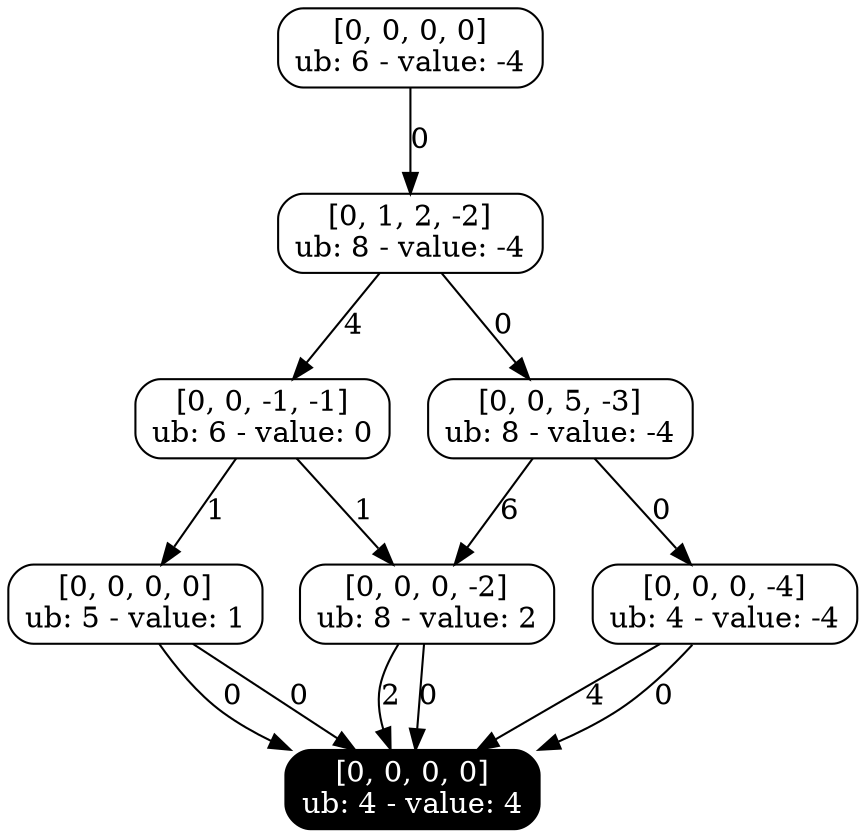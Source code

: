 Digraph exact{
835648992 [label="[0, 0, 0, 0]
ub: 6 - value: -4", style=rounded, shape=rectangle, tooltip="Exact node"];
1368884364 [label="[0, 1, 2, -2]
ub: 8 - value: -4", style=rounded, shape=rectangle, tooltip="Exact node"];
835648992 -> 1368884364 [label=0, tooltip="Decision: assign 0 to var 0"];
401625763 [label="[0, 0, -1, -1]
ub: 6 - value: 0", style=rounded, shape=rectangle, tooltip="Exact node"];
1368884364 -> 401625763 [label=4, tooltip="Decision: assign 1 to var 1"];
772777427 [label="[0, 0, 5, -3]
ub: 8 - value: -4", style=rounded, shape=rectangle, tooltip="Exact node"];
1368884364 -> 772777427 [label=0, tooltip="Decision: assign 0 to var 1"];
1029991479 [label="[0, 0, 0, -2]
ub: 8 - value: 2", style=rounded, shape=rectangle, tooltip="Exact node"];
401625763 -> 1029991479 [label=1, tooltip="Decision: assign 0 to var 2"];
772777427 -> 1029991479 [label=6, tooltip="Decision: assign 1 to var 2"];
1104106489 [label="[0, 0, 0, -4]
ub: 4 - value: -4", style=rounded, shape=rectangle, tooltip="Exact node"];
772777427 -> 1104106489 [label=0, tooltip="Decision: assign 0 to var 2"];
94438417 [label="[0, 0, 0, 0]
ub: 5 - value: 1", style=rounded, shape=rectangle, tooltip="Exact node"];
401625763 -> 94438417 [label=1, tooltip="Decision: assign 1 to var 2"];
787604730 [label="[0, 0, 0, 0]
ub: 4 - value: 4", style=rounded, shape=rectangle, tooltip="Exact node", style="filled, rounded", shape=rectangle, color=black, fontcolor=white, tooltip="Terminal node"];
1029991479 -> 787604730 [label=2, tooltip="Decision: assign 0 to var 3"];
1029991479 -> 787604730 [label=0, tooltip="Decision: assign 1 to var 3"];
1104106489 -> 787604730 [label=4, tooltip="Decision: assign 0 to var 3"];
1104106489 -> 787604730 [label=0, tooltip="Decision: assign 1 to var 3"];
94438417 -> 787604730 [label=0, tooltip="Decision: assign 0 to var 3"];
94438417 -> 787604730 [label=0, tooltip="Decision: assign 1 to var 3"];
}